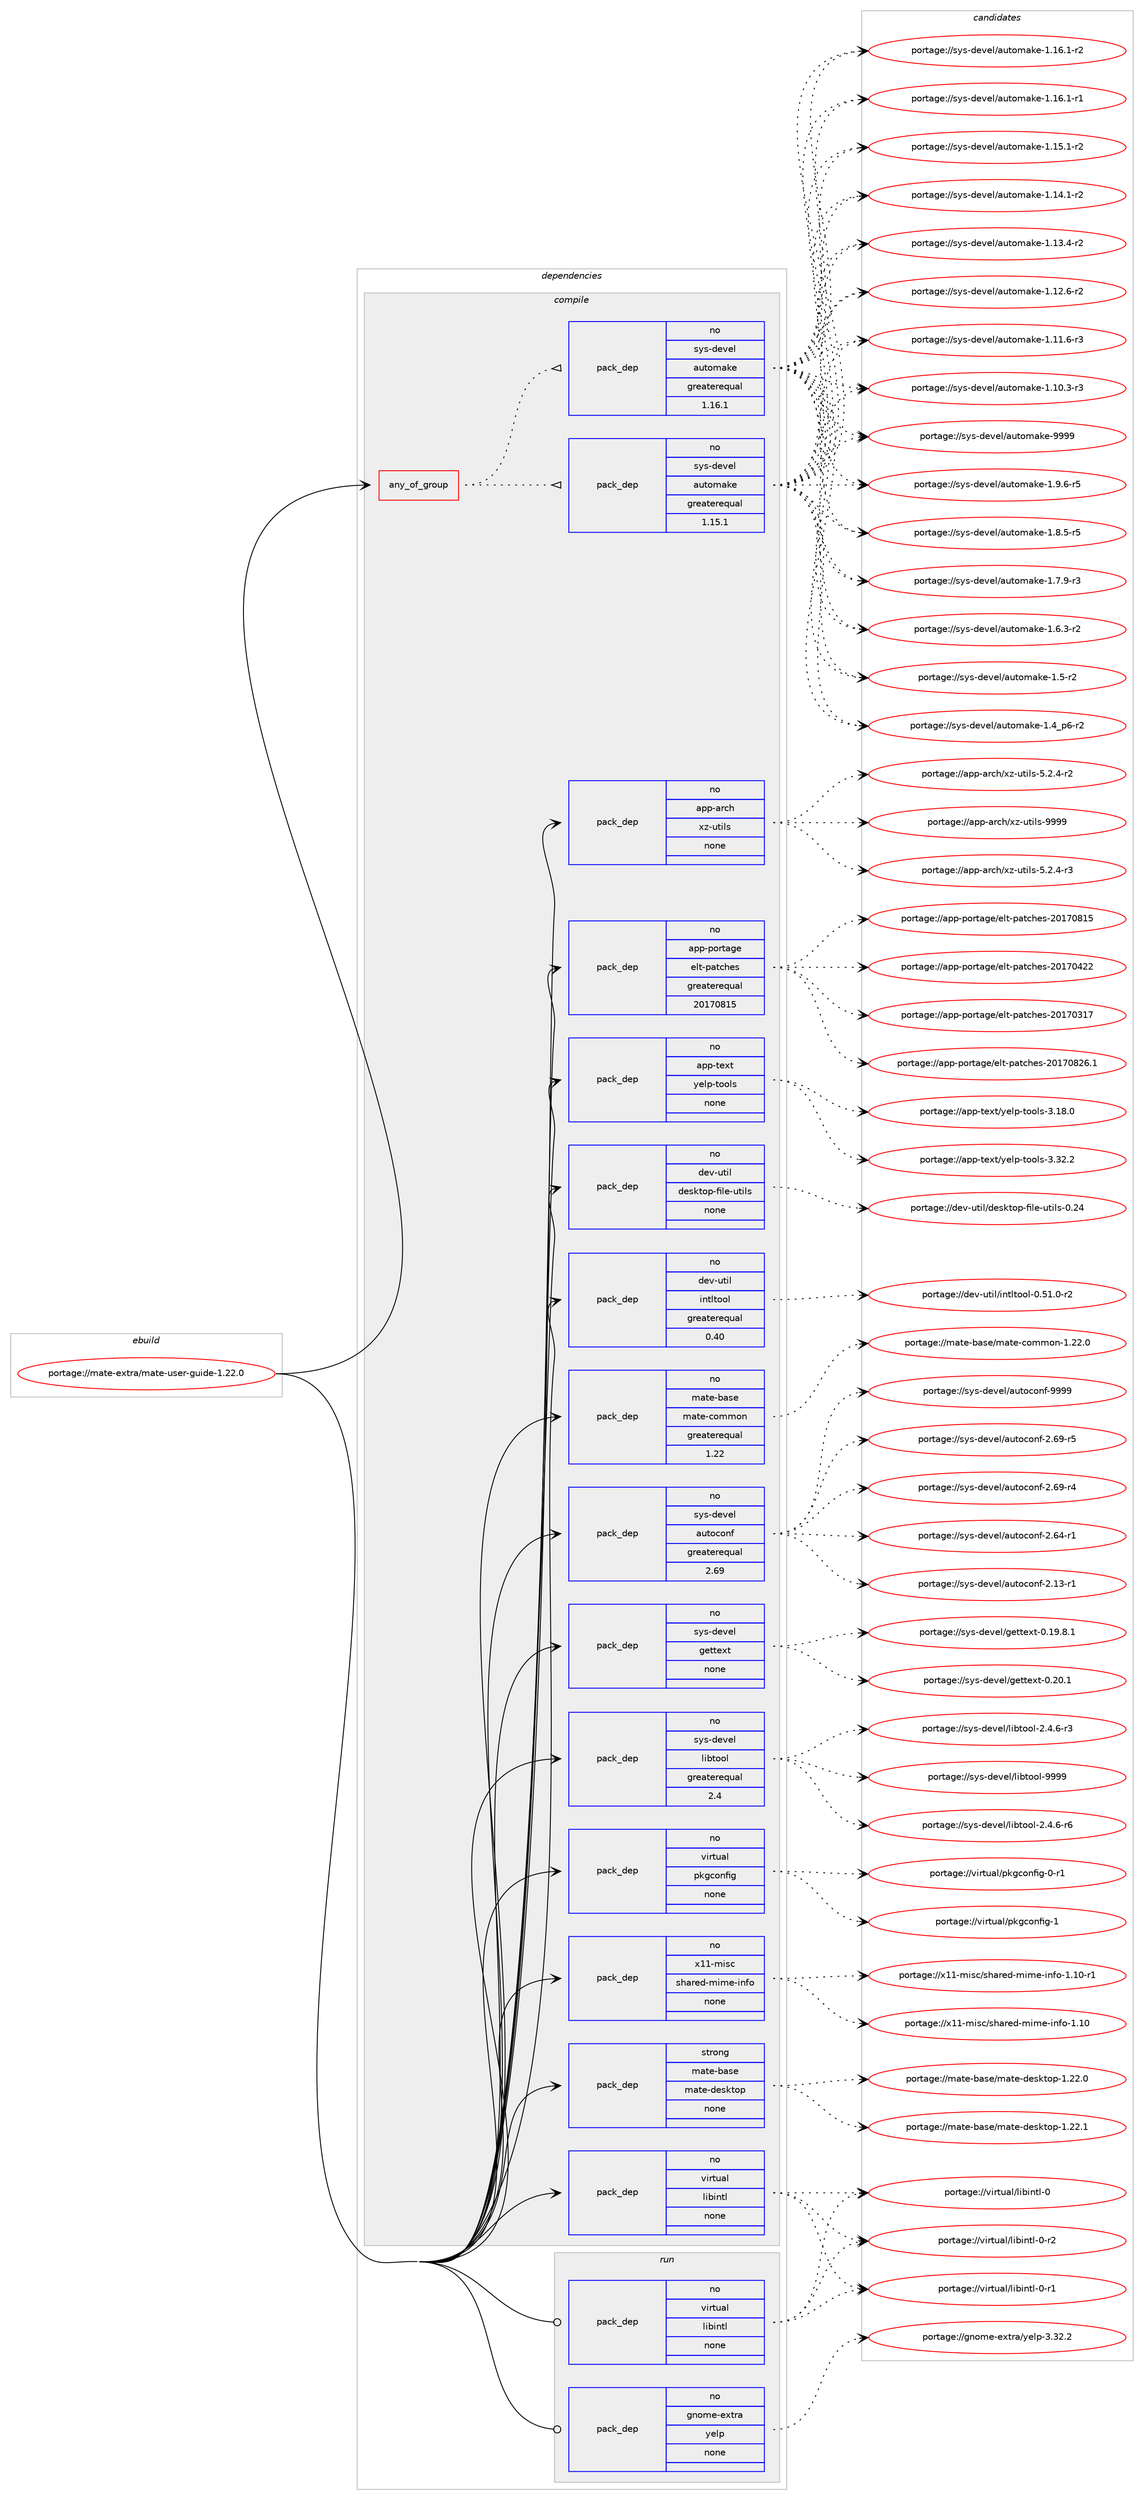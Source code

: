 digraph prolog {

# *************
# Graph options
# *************

newrank=true;
concentrate=true;
compound=true;
graph [rankdir=LR,fontname=Helvetica,fontsize=10,ranksep=1.5];#, ranksep=2.5, nodesep=0.2];
edge  [arrowhead=vee];
node  [fontname=Helvetica,fontsize=10];

# **********
# The ebuild
# **********

subgraph cluster_leftcol {
color=gray;
rank=same;
label=<<i>ebuild</i>>;
id [label="portage://mate-extra/mate-user-guide-1.22.0", color=red, width=4, href="../mate-extra/mate-user-guide-1.22.0.svg"];
}

# ****************
# The dependencies
# ****************

subgraph cluster_midcol {
color=gray;
label=<<i>dependencies</i>>;
subgraph cluster_compile {
fillcolor="#eeeeee";
style=filled;
label=<<i>compile</i>>;
subgraph any3328 {
dependency229575 [label=<<TABLE BORDER="0" CELLBORDER="1" CELLSPACING="0" CELLPADDING="4"><TR><TD CELLPADDING="10">any_of_group</TD></TR></TABLE>>, shape=none, color=red];subgraph pack173514 {
dependency229576 [label=<<TABLE BORDER="0" CELLBORDER="1" CELLSPACING="0" CELLPADDING="4" WIDTH="220"><TR><TD ROWSPAN="6" CELLPADDING="30">pack_dep</TD></TR><TR><TD WIDTH="110">no</TD></TR><TR><TD>sys-devel</TD></TR><TR><TD>automake</TD></TR><TR><TD>greaterequal</TD></TR><TR><TD>1.16.1</TD></TR></TABLE>>, shape=none, color=blue];
}
dependency229575:e -> dependency229576:w [weight=20,style="dotted",arrowhead="oinv"];
subgraph pack173515 {
dependency229577 [label=<<TABLE BORDER="0" CELLBORDER="1" CELLSPACING="0" CELLPADDING="4" WIDTH="220"><TR><TD ROWSPAN="6" CELLPADDING="30">pack_dep</TD></TR><TR><TD WIDTH="110">no</TD></TR><TR><TD>sys-devel</TD></TR><TR><TD>automake</TD></TR><TR><TD>greaterequal</TD></TR><TR><TD>1.15.1</TD></TR></TABLE>>, shape=none, color=blue];
}
dependency229575:e -> dependency229577:w [weight=20,style="dotted",arrowhead="oinv"];
}
id:e -> dependency229575:w [weight=20,style="solid",arrowhead="vee"];
subgraph pack173516 {
dependency229578 [label=<<TABLE BORDER="0" CELLBORDER="1" CELLSPACING="0" CELLPADDING="4" WIDTH="220"><TR><TD ROWSPAN="6" CELLPADDING="30">pack_dep</TD></TR><TR><TD WIDTH="110">no</TD></TR><TR><TD>app-arch</TD></TR><TR><TD>xz-utils</TD></TR><TR><TD>none</TD></TR><TR><TD></TD></TR></TABLE>>, shape=none, color=blue];
}
id:e -> dependency229578:w [weight=20,style="solid",arrowhead="vee"];
subgraph pack173517 {
dependency229579 [label=<<TABLE BORDER="0" CELLBORDER="1" CELLSPACING="0" CELLPADDING="4" WIDTH="220"><TR><TD ROWSPAN="6" CELLPADDING="30">pack_dep</TD></TR><TR><TD WIDTH="110">no</TD></TR><TR><TD>app-portage</TD></TR><TR><TD>elt-patches</TD></TR><TR><TD>greaterequal</TD></TR><TR><TD>20170815</TD></TR></TABLE>>, shape=none, color=blue];
}
id:e -> dependency229579:w [weight=20,style="solid",arrowhead="vee"];
subgraph pack173518 {
dependency229580 [label=<<TABLE BORDER="0" CELLBORDER="1" CELLSPACING="0" CELLPADDING="4" WIDTH="220"><TR><TD ROWSPAN="6" CELLPADDING="30">pack_dep</TD></TR><TR><TD WIDTH="110">no</TD></TR><TR><TD>app-text</TD></TR><TR><TD>yelp-tools</TD></TR><TR><TD>none</TD></TR><TR><TD></TD></TR></TABLE>>, shape=none, color=blue];
}
id:e -> dependency229580:w [weight=20,style="solid",arrowhead="vee"];
subgraph pack173519 {
dependency229581 [label=<<TABLE BORDER="0" CELLBORDER="1" CELLSPACING="0" CELLPADDING="4" WIDTH="220"><TR><TD ROWSPAN="6" CELLPADDING="30">pack_dep</TD></TR><TR><TD WIDTH="110">no</TD></TR><TR><TD>dev-util</TD></TR><TR><TD>desktop-file-utils</TD></TR><TR><TD>none</TD></TR><TR><TD></TD></TR></TABLE>>, shape=none, color=blue];
}
id:e -> dependency229581:w [weight=20,style="solid",arrowhead="vee"];
subgraph pack173520 {
dependency229582 [label=<<TABLE BORDER="0" CELLBORDER="1" CELLSPACING="0" CELLPADDING="4" WIDTH="220"><TR><TD ROWSPAN="6" CELLPADDING="30">pack_dep</TD></TR><TR><TD WIDTH="110">no</TD></TR><TR><TD>dev-util</TD></TR><TR><TD>intltool</TD></TR><TR><TD>greaterequal</TD></TR><TR><TD>0.40</TD></TR></TABLE>>, shape=none, color=blue];
}
id:e -> dependency229582:w [weight=20,style="solid",arrowhead="vee"];
subgraph pack173521 {
dependency229583 [label=<<TABLE BORDER="0" CELLBORDER="1" CELLSPACING="0" CELLPADDING="4" WIDTH="220"><TR><TD ROWSPAN="6" CELLPADDING="30">pack_dep</TD></TR><TR><TD WIDTH="110">no</TD></TR><TR><TD>mate-base</TD></TR><TR><TD>mate-common</TD></TR><TR><TD>greaterequal</TD></TR><TR><TD>1.22</TD></TR></TABLE>>, shape=none, color=blue];
}
id:e -> dependency229583:w [weight=20,style="solid",arrowhead="vee"];
subgraph pack173522 {
dependency229584 [label=<<TABLE BORDER="0" CELLBORDER="1" CELLSPACING="0" CELLPADDING="4" WIDTH="220"><TR><TD ROWSPAN="6" CELLPADDING="30">pack_dep</TD></TR><TR><TD WIDTH="110">no</TD></TR><TR><TD>sys-devel</TD></TR><TR><TD>autoconf</TD></TR><TR><TD>greaterequal</TD></TR><TR><TD>2.69</TD></TR></TABLE>>, shape=none, color=blue];
}
id:e -> dependency229584:w [weight=20,style="solid",arrowhead="vee"];
subgraph pack173523 {
dependency229585 [label=<<TABLE BORDER="0" CELLBORDER="1" CELLSPACING="0" CELLPADDING="4" WIDTH="220"><TR><TD ROWSPAN="6" CELLPADDING="30">pack_dep</TD></TR><TR><TD WIDTH="110">no</TD></TR><TR><TD>sys-devel</TD></TR><TR><TD>gettext</TD></TR><TR><TD>none</TD></TR><TR><TD></TD></TR></TABLE>>, shape=none, color=blue];
}
id:e -> dependency229585:w [weight=20,style="solid",arrowhead="vee"];
subgraph pack173524 {
dependency229586 [label=<<TABLE BORDER="0" CELLBORDER="1" CELLSPACING="0" CELLPADDING="4" WIDTH="220"><TR><TD ROWSPAN="6" CELLPADDING="30">pack_dep</TD></TR><TR><TD WIDTH="110">no</TD></TR><TR><TD>sys-devel</TD></TR><TR><TD>libtool</TD></TR><TR><TD>greaterequal</TD></TR><TR><TD>2.4</TD></TR></TABLE>>, shape=none, color=blue];
}
id:e -> dependency229586:w [weight=20,style="solid",arrowhead="vee"];
subgraph pack173525 {
dependency229587 [label=<<TABLE BORDER="0" CELLBORDER="1" CELLSPACING="0" CELLPADDING="4" WIDTH="220"><TR><TD ROWSPAN="6" CELLPADDING="30">pack_dep</TD></TR><TR><TD WIDTH="110">no</TD></TR><TR><TD>virtual</TD></TR><TR><TD>libintl</TD></TR><TR><TD>none</TD></TR><TR><TD></TD></TR></TABLE>>, shape=none, color=blue];
}
id:e -> dependency229587:w [weight=20,style="solid",arrowhead="vee"];
subgraph pack173526 {
dependency229588 [label=<<TABLE BORDER="0" CELLBORDER="1" CELLSPACING="0" CELLPADDING="4" WIDTH="220"><TR><TD ROWSPAN="6" CELLPADDING="30">pack_dep</TD></TR><TR><TD WIDTH="110">no</TD></TR><TR><TD>virtual</TD></TR><TR><TD>pkgconfig</TD></TR><TR><TD>none</TD></TR><TR><TD></TD></TR></TABLE>>, shape=none, color=blue];
}
id:e -> dependency229588:w [weight=20,style="solid",arrowhead="vee"];
subgraph pack173527 {
dependency229589 [label=<<TABLE BORDER="0" CELLBORDER="1" CELLSPACING="0" CELLPADDING="4" WIDTH="220"><TR><TD ROWSPAN="6" CELLPADDING="30">pack_dep</TD></TR><TR><TD WIDTH="110">no</TD></TR><TR><TD>x11-misc</TD></TR><TR><TD>shared-mime-info</TD></TR><TR><TD>none</TD></TR><TR><TD></TD></TR></TABLE>>, shape=none, color=blue];
}
id:e -> dependency229589:w [weight=20,style="solid",arrowhead="vee"];
subgraph pack173528 {
dependency229590 [label=<<TABLE BORDER="0" CELLBORDER="1" CELLSPACING="0" CELLPADDING="4" WIDTH="220"><TR><TD ROWSPAN="6" CELLPADDING="30">pack_dep</TD></TR><TR><TD WIDTH="110">strong</TD></TR><TR><TD>mate-base</TD></TR><TR><TD>mate-desktop</TD></TR><TR><TD>none</TD></TR><TR><TD></TD></TR></TABLE>>, shape=none, color=blue];
}
id:e -> dependency229590:w [weight=20,style="solid",arrowhead="vee"];
}
subgraph cluster_compileandrun {
fillcolor="#eeeeee";
style=filled;
label=<<i>compile and run</i>>;
}
subgraph cluster_run {
fillcolor="#eeeeee";
style=filled;
label=<<i>run</i>>;
subgraph pack173529 {
dependency229591 [label=<<TABLE BORDER="0" CELLBORDER="1" CELLSPACING="0" CELLPADDING="4" WIDTH="220"><TR><TD ROWSPAN="6" CELLPADDING="30">pack_dep</TD></TR><TR><TD WIDTH="110">no</TD></TR><TR><TD>gnome-extra</TD></TR><TR><TD>yelp</TD></TR><TR><TD>none</TD></TR><TR><TD></TD></TR></TABLE>>, shape=none, color=blue];
}
id:e -> dependency229591:w [weight=20,style="solid",arrowhead="odot"];
subgraph pack173530 {
dependency229592 [label=<<TABLE BORDER="0" CELLBORDER="1" CELLSPACING="0" CELLPADDING="4" WIDTH="220"><TR><TD ROWSPAN="6" CELLPADDING="30">pack_dep</TD></TR><TR><TD WIDTH="110">no</TD></TR><TR><TD>virtual</TD></TR><TR><TD>libintl</TD></TR><TR><TD>none</TD></TR><TR><TD></TD></TR></TABLE>>, shape=none, color=blue];
}
id:e -> dependency229592:w [weight=20,style="solid",arrowhead="odot"];
}
}

# **************
# The candidates
# **************

subgraph cluster_choices {
rank=same;
color=gray;
label=<<i>candidates</i>>;

subgraph choice173514 {
color=black;
nodesep=1;
choice115121115451001011181011084797117116111109971071014557575757 [label="portage://sys-devel/automake-9999", color=red, width=4,href="../sys-devel/automake-9999.svg"];
choice115121115451001011181011084797117116111109971071014549465746544511453 [label="portage://sys-devel/automake-1.9.6-r5", color=red, width=4,href="../sys-devel/automake-1.9.6-r5.svg"];
choice115121115451001011181011084797117116111109971071014549465646534511453 [label="portage://sys-devel/automake-1.8.5-r5", color=red, width=4,href="../sys-devel/automake-1.8.5-r5.svg"];
choice115121115451001011181011084797117116111109971071014549465546574511451 [label="portage://sys-devel/automake-1.7.9-r3", color=red, width=4,href="../sys-devel/automake-1.7.9-r3.svg"];
choice115121115451001011181011084797117116111109971071014549465446514511450 [label="portage://sys-devel/automake-1.6.3-r2", color=red, width=4,href="../sys-devel/automake-1.6.3-r2.svg"];
choice11512111545100101118101108479711711611110997107101454946534511450 [label="portage://sys-devel/automake-1.5-r2", color=red, width=4,href="../sys-devel/automake-1.5-r2.svg"];
choice115121115451001011181011084797117116111109971071014549465295112544511450 [label="portage://sys-devel/automake-1.4_p6-r2", color=red, width=4,href="../sys-devel/automake-1.4_p6-r2.svg"];
choice11512111545100101118101108479711711611110997107101454946495446494511450 [label="portage://sys-devel/automake-1.16.1-r2", color=red, width=4,href="../sys-devel/automake-1.16.1-r2.svg"];
choice11512111545100101118101108479711711611110997107101454946495446494511449 [label="portage://sys-devel/automake-1.16.1-r1", color=red, width=4,href="../sys-devel/automake-1.16.1-r1.svg"];
choice11512111545100101118101108479711711611110997107101454946495346494511450 [label="portage://sys-devel/automake-1.15.1-r2", color=red, width=4,href="../sys-devel/automake-1.15.1-r2.svg"];
choice11512111545100101118101108479711711611110997107101454946495246494511450 [label="portage://sys-devel/automake-1.14.1-r2", color=red, width=4,href="../sys-devel/automake-1.14.1-r2.svg"];
choice11512111545100101118101108479711711611110997107101454946495146524511450 [label="portage://sys-devel/automake-1.13.4-r2", color=red, width=4,href="../sys-devel/automake-1.13.4-r2.svg"];
choice11512111545100101118101108479711711611110997107101454946495046544511450 [label="portage://sys-devel/automake-1.12.6-r2", color=red, width=4,href="../sys-devel/automake-1.12.6-r2.svg"];
choice11512111545100101118101108479711711611110997107101454946494946544511451 [label="portage://sys-devel/automake-1.11.6-r3", color=red, width=4,href="../sys-devel/automake-1.11.6-r3.svg"];
choice11512111545100101118101108479711711611110997107101454946494846514511451 [label="portage://sys-devel/automake-1.10.3-r3", color=red, width=4,href="../sys-devel/automake-1.10.3-r3.svg"];
dependency229576:e -> choice115121115451001011181011084797117116111109971071014557575757:w [style=dotted,weight="100"];
dependency229576:e -> choice115121115451001011181011084797117116111109971071014549465746544511453:w [style=dotted,weight="100"];
dependency229576:e -> choice115121115451001011181011084797117116111109971071014549465646534511453:w [style=dotted,weight="100"];
dependency229576:e -> choice115121115451001011181011084797117116111109971071014549465546574511451:w [style=dotted,weight="100"];
dependency229576:e -> choice115121115451001011181011084797117116111109971071014549465446514511450:w [style=dotted,weight="100"];
dependency229576:e -> choice11512111545100101118101108479711711611110997107101454946534511450:w [style=dotted,weight="100"];
dependency229576:e -> choice115121115451001011181011084797117116111109971071014549465295112544511450:w [style=dotted,weight="100"];
dependency229576:e -> choice11512111545100101118101108479711711611110997107101454946495446494511450:w [style=dotted,weight="100"];
dependency229576:e -> choice11512111545100101118101108479711711611110997107101454946495446494511449:w [style=dotted,weight="100"];
dependency229576:e -> choice11512111545100101118101108479711711611110997107101454946495346494511450:w [style=dotted,weight="100"];
dependency229576:e -> choice11512111545100101118101108479711711611110997107101454946495246494511450:w [style=dotted,weight="100"];
dependency229576:e -> choice11512111545100101118101108479711711611110997107101454946495146524511450:w [style=dotted,weight="100"];
dependency229576:e -> choice11512111545100101118101108479711711611110997107101454946495046544511450:w [style=dotted,weight="100"];
dependency229576:e -> choice11512111545100101118101108479711711611110997107101454946494946544511451:w [style=dotted,weight="100"];
dependency229576:e -> choice11512111545100101118101108479711711611110997107101454946494846514511451:w [style=dotted,weight="100"];
}
subgraph choice173515 {
color=black;
nodesep=1;
choice115121115451001011181011084797117116111109971071014557575757 [label="portage://sys-devel/automake-9999", color=red, width=4,href="../sys-devel/automake-9999.svg"];
choice115121115451001011181011084797117116111109971071014549465746544511453 [label="portage://sys-devel/automake-1.9.6-r5", color=red, width=4,href="../sys-devel/automake-1.9.6-r5.svg"];
choice115121115451001011181011084797117116111109971071014549465646534511453 [label="portage://sys-devel/automake-1.8.5-r5", color=red, width=4,href="../sys-devel/automake-1.8.5-r5.svg"];
choice115121115451001011181011084797117116111109971071014549465546574511451 [label="portage://sys-devel/automake-1.7.9-r3", color=red, width=4,href="../sys-devel/automake-1.7.9-r3.svg"];
choice115121115451001011181011084797117116111109971071014549465446514511450 [label="portage://sys-devel/automake-1.6.3-r2", color=red, width=4,href="../sys-devel/automake-1.6.3-r2.svg"];
choice11512111545100101118101108479711711611110997107101454946534511450 [label="portage://sys-devel/automake-1.5-r2", color=red, width=4,href="../sys-devel/automake-1.5-r2.svg"];
choice115121115451001011181011084797117116111109971071014549465295112544511450 [label="portage://sys-devel/automake-1.4_p6-r2", color=red, width=4,href="../sys-devel/automake-1.4_p6-r2.svg"];
choice11512111545100101118101108479711711611110997107101454946495446494511450 [label="portage://sys-devel/automake-1.16.1-r2", color=red, width=4,href="../sys-devel/automake-1.16.1-r2.svg"];
choice11512111545100101118101108479711711611110997107101454946495446494511449 [label="portage://sys-devel/automake-1.16.1-r1", color=red, width=4,href="../sys-devel/automake-1.16.1-r1.svg"];
choice11512111545100101118101108479711711611110997107101454946495346494511450 [label="portage://sys-devel/automake-1.15.1-r2", color=red, width=4,href="../sys-devel/automake-1.15.1-r2.svg"];
choice11512111545100101118101108479711711611110997107101454946495246494511450 [label="portage://sys-devel/automake-1.14.1-r2", color=red, width=4,href="../sys-devel/automake-1.14.1-r2.svg"];
choice11512111545100101118101108479711711611110997107101454946495146524511450 [label="portage://sys-devel/automake-1.13.4-r2", color=red, width=4,href="../sys-devel/automake-1.13.4-r2.svg"];
choice11512111545100101118101108479711711611110997107101454946495046544511450 [label="portage://sys-devel/automake-1.12.6-r2", color=red, width=4,href="../sys-devel/automake-1.12.6-r2.svg"];
choice11512111545100101118101108479711711611110997107101454946494946544511451 [label="portage://sys-devel/automake-1.11.6-r3", color=red, width=4,href="../sys-devel/automake-1.11.6-r3.svg"];
choice11512111545100101118101108479711711611110997107101454946494846514511451 [label="portage://sys-devel/automake-1.10.3-r3", color=red, width=4,href="../sys-devel/automake-1.10.3-r3.svg"];
dependency229577:e -> choice115121115451001011181011084797117116111109971071014557575757:w [style=dotted,weight="100"];
dependency229577:e -> choice115121115451001011181011084797117116111109971071014549465746544511453:w [style=dotted,weight="100"];
dependency229577:e -> choice115121115451001011181011084797117116111109971071014549465646534511453:w [style=dotted,weight="100"];
dependency229577:e -> choice115121115451001011181011084797117116111109971071014549465546574511451:w [style=dotted,weight="100"];
dependency229577:e -> choice115121115451001011181011084797117116111109971071014549465446514511450:w [style=dotted,weight="100"];
dependency229577:e -> choice11512111545100101118101108479711711611110997107101454946534511450:w [style=dotted,weight="100"];
dependency229577:e -> choice115121115451001011181011084797117116111109971071014549465295112544511450:w [style=dotted,weight="100"];
dependency229577:e -> choice11512111545100101118101108479711711611110997107101454946495446494511450:w [style=dotted,weight="100"];
dependency229577:e -> choice11512111545100101118101108479711711611110997107101454946495446494511449:w [style=dotted,weight="100"];
dependency229577:e -> choice11512111545100101118101108479711711611110997107101454946495346494511450:w [style=dotted,weight="100"];
dependency229577:e -> choice11512111545100101118101108479711711611110997107101454946495246494511450:w [style=dotted,weight="100"];
dependency229577:e -> choice11512111545100101118101108479711711611110997107101454946495146524511450:w [style=dotted,weight="100"];
dependency229577:e -> choice11512111545100101118101108479711711611110997107101454946495046544511450:w [style=dotted,weight="100"];
dependency229577:e -> choice11512111545100101118101108479711711611110997107101454946494946544511451:w [style=dotted,weight="100"];
dependency229577:e -> choice11512111545100101118101108479711711611110997107101454946494846514511451:w [style=dotted,weight="100"];
}
subgraph choice173516 {
color=black;
nodesep=1;
choice9711211245971149910447120122451171161051081154557575757 [label="portage://app-arch/xz-utils-9999", color=red, width=4,href="../app-arch/xz-utils-9999.svg"];
choice9711211245971149910447120122451171161051081154553465046524511451 [label="portage://app-arch/xz-utils-5.2.4-r3", color=red, width=4,href="../app-arch/xz-utils-5.2.4-r3.svg"];
choice9711211245971149910447120122451171161051081154553465046524511450 [label="portage://app-arch/xz-utils-5.2.4-r2", color=red, width=4,href="../app-arch/xz-utils-5.2.4-r2.svg"];
dependency229578:e -> choice9711211245971149910447120122451171161051081154557575757:w [style=dotted,weight="100"];
dependency229578:e -> choice9711211245971149910447120122451171161051081154553465046524511451:w [style=dotted,weight="100"];
dependency229578:e -> choice9711211245971149910447120122451171161051081154553465046524511450:w [style=dotted,weight="100"];
}
subgraph choice173517 {
color=black;
nodesep=1;
choice971121124511211111411697103101471011081164511297116991041011154550484955485650544649 [label="portage://app-portage/elt-patches-20170826.1", color=red, width=4,href="../app-portage/elt-patches-20170826.1.svg"];
choice97112112451121111141169710310147101108116451129711699104101115455048495548564953 [label="portage://app-portage/elt-patches-20170815", color=red, width=4,href="../app-portage/elt-patches-20170815.svg"];
choice97112112451121111141169710310147101108116451129711699104101115455048495548525050 [label="portage://app-portage/elt-patches-20170422", color=red, width=4,href="../app-portage/elt-patches-20170422.svg"];
choice97112112451121111141169710310147101108116451129711699104101115455048495548514955 [label="portage://app-portage/elt-patches-20170317", color=red, width=4,href="../app-portage/elt-patches-20170317.svg"];
dependency229579:e -> choice971121124511211111411697103101471011081164511297116991041011154550484955485650544649:w [style=dotted,weight="100"];
dependency229579:e -> choice97112112451121111141169710310147101108116451129711699104101115455048495548564953:w [style=dotted,weight="100"];
dependency229579:e -> choice97112112451121111141169710310147101108116451129711699104101115455048495548525050:w [style=dotted,weight="100"];
dependency229579:e -> choice97112112451121111141169710310147101108116451129711699104101115455048495548514955:w [style=dotted,weight="100"];
}
subgraph choice173518 {
color=black;
nodesep=1;
choice9711211245116101120116471211011081124511611111110811545514651504650 [label="portage://app-text/yelp-tools-3.32.2", color=red, width=4,href="../app-text/yelp-tools-3.32.2.svg"];
choice9711211245116101120116471211011081124511611111110811545514649564648 [label="portage://app-text/yelp-tools-3.18.0", color=red, width=4,href="../app-text/yelp-tools-3.18.0.svg"];
dependency229580:e -> choice9711211245116101120116471211011081124511611111110811545514651504650:w [style=dotted,weight="100"];
dependency229580:e -> choice9711211245116101120116471211011081124511611111110811545514649564648:w [style=dotted,weight="100"];
}
subgraph choice173519 {
color=black;
nodesep=1;
choice100101118451171161051084710010111510711611111245102105108101451171161051081154548465052 [label="portage://dev-util/desktop-file-utils-0.24", color=red, width=4,href="../dev-util/desktop-file-utils-0.24.svg"];
dependency229581:e -> choice100101118451171161051084710010111510711611111245102105108101451171161051081154548465052:w [style=dotted,weight="100"];
}
subgraph choice173520 {
color=black;
nodesep=1;
choice1001011184511711610510847105110116108116111111108454846534946484511450 [label="portage://dev-util/intltool-0.51.0-r2", color=red, width=4,href="../dev-util/intltool-0.51.0-r2.svg"];
dependency229582:e -> choice1001011184511711610510847105110116108116111111108454846534946484511450:w [style=dotted,weight="100"];
}
subgraph choice173521 {
color=black;
nodesep=1;
choice109971161014598971151014710997116101459911110910911111045494650504648 [label="portage://mate-base/mate-common-1.22.0", color=red, width=4,href="../mate-base/mate-common-1.22.0.svg"];
dependency229583:e -> choice109971161014598971151014710997116101459911110910911111045494650504648:w [style=dotted,weight="100"];
}
subgraph choice173522 {
color=black;
nodesep=1;
choice115121115451001011181011084797117116111991111101024557575757 [label="portage://sys-devel/autoconf-9999", color=red, width=4,href="../sys-devel/autoconf-9999.svg"];
choice1151211154510010111810110847971171161119911111010245504654574511453 [label="portage://sys-devel/autoconf-2.69-r5", color=red, width=4,href="../sys-devel/autoconf-2.69-r5.svg"];
choice1151211154510010111810110847971171161119911111010245504654574511452 [label="portage://sys-devel/autoconf-2.69-r4", color=red, width=4,href="../sys-devel/autoconf-2.69-r4.svg"];
choice1151211154510010111810110847971171161119911111010245504654524511449 [label="portage://sys-devel/autoconf-2.64-r1", color=red, width=4,href="../sys-devel/autoconf-2.64-r1.svg"];
choice1151211154510010111810110847971171161119911111010245504649514511449 [label="portage://sys-devel/autoconf-2.13-r1", color=red, width=4,href="../sys-devel/autoconf-2.13-r1.svg"];
dependency229584:e -> choice115121115451001011181011084797117116111991111101024557575757:w [style=dotted,weight="100"];
dependency229584:e -> choice1151211154510010111810110847971171161119911111010245504654574511453:w [style=dotted,weight="100"];
dependency229584:e -> choice1151211154510010111810110847971171161119911111010245504654574511452:w [style=dotted,weight="100"];
dependency229584:e -> choice1151211154510010111810110847971171161119911111010245504654524511449:w [style=dotted,weight="100"];
dependency229584:e -> choice1151211154510010111810110847971171161119911111010245504649514511449:w [style=dotted,weight="100"];
}
subgraph choice173523 {
color=black;
nodesep=1;
choice115121115451001011181011084710310111611610112011645484650484649 [label="portage://sys-devel/gettext-0.20.1", color=red, width=4,href="../sys-devel/gettext-0.20.1.svg"];
choice1151211154510010111810110847103101116116101120116454846495746564649 [label="portage://sys-devel/gettext-0.19.8.1", color=red, width=4,href="../sys-devel/gettext-0.19.8.1.svg"];
dependency229585:e -> choice115121115451001011181011084710310111611610112011645484650484649:w [style=dotted,weight="100"];
dependency229585:e -> choice1151211154510010111810110847103101116116101120116454846495746564649:w [style=dotted,weight="100"];
}
subgraph choice173524 {
color=black;
nodesep=1;
choice1151211154510010111810110847108105981161111111084557575757 [label="portage://sys-devel/libtool-9999", color=red, width=4,href="../sys-devel/libtool-9999.svg"];
choice1151211154510010111810110847108105981161111111084550465246544511454 [label="portage://sys-devel/libtool-2.4.6-r6", color=red, width=4,href="../sys-devel/libtool-2.4.6-r6.svg"];
choice1151211154510010111810110847108105981161111111084550465246544511451 [label="portage://sys-devel/libtool-2.4.6-r3", color=red, width=4,href="../sys-devel/libtool-2.4.6-r3.svg"];
dependency229586:e -> choice1151211154510010111810110847108105981161111111084557575757:w [style=dotted,weight="100"];
dependency229586:e -> choice1151211154510010111810110847108105981161111111084550465246544511454:w [style=dotted,weight="100"];
dependency229586:e -> choice1151211154510010111810110847108105981161111111084550465246544511451:w [style=dotted,weight="100"];
}
subgraph choice173525 {
color=black;
nodesep=1;
choice11810511411611797108471081059810511011610845484511450 [label="portage://virtual/libintl-0-r2", color=red, width=4,href="../virtual/libintl-0-r2.svg"];
choice11810511411611797108471081059810511011610845484511449 [label="portage://virtual/libintl-0-r1", color=red, width=4,href="../virtual/libintl-0-r1.svg"];
choice1181051141161179710847108105981051101161084548 [label="portage://virtual/libintl-0", color=red, width=4,href="../virtual/libintl-0.svg"];
dependency229587:e -> choice11810511411611797108471081059810511011610845484511450:w [style=dotted,weight="100"];
dependency229587:e -> choice11810511411611797108471081059810511011610845484511449:w [style=dotted,weight="100"];
dependency229587:e -> choice1181051141161179710847108105981051101161084548:w [style=dotted,weight="100"];
}
subgraph choice173526 {
color=black;
nodesep=1;
choice1181051141161179710847112107103991111101021051034549 [label="portage://virtual/pkgconfig-1", color=red, width=4,href="../virtual/pkgconfig-1.svg"];
choice11810511411611797108471121071039911111010210510345484511449 [label="portage://virtual/pkgconfig-0-r1", color=red, width=4,href="../virtual/pkgconfig-0-r1.svg"];
dependency229588:e -> choice1181051141161179710847112107103991111101021051034549:w [style=dotted,weight="100"];
dependency229588:e -> choice11810511411611797108471121071039911111010210510345484511449:w [style=dotted,weight="100"];
}
subgraph choice173527 {
color=black;
nodesep=1;
choice120494945109105115994711510497114101100451091051091014510511010211145494649484511449 [label="portage://x11-misc/shared-mime-info-1.10-r1", color=red, width=4,href="../x11-misc/shared-mime-info-1.10-r1.svg"];
choice12049494510910511599471151049711410110045109105109101451051101021114549464948 [label="portage://x11-misc/shared-mime-info-1.10", color=red, width=4,href="../x11-misc/shared-mime-info-1.10.svg"];
dependency229589:e -> choice120494945109105115994711510497114101100451091051091014510511010211145494649484511449:w [style=dotted,weight="100"];
dependency229589:e -> choice12049494510910511599471151049711410110045109105109101451051101021114549464948:w [style=dotted,weight="100"];
}
subgraph choice173528 {
color=black;
nodesep=1;
choice1099711610145989711510147109971161014510010111510711611111245494650504649 [label="portage://mate-base/mate-desktop-1.22.1", color=red, width=4,href="../mate-base/mate-desktop-1.22.1.svg"];
choice1099711610145989711510147109971161014510010111510711611111245494650504648 [label="portage://mate-base/mate-desktop-1.22.0", color=red, width=4,href="../mate-base/mate-desktop-1.22.0.svg"];
dependency229590:e -> choice1099711610145989711510147109971161014510010111510711611111245494650504649:w [style=dotted,weight="100"];
dependency229590:e -> choice1099711610145989711510147109971161014510010111510711611111245494650504648:w [style=dotted,weight="100"];
}
subgraph choice173529 {
color=black;
nodesep=1;
choice10311011110910145101120116114974712110110811245514651504650 [label="portage://gnome-extra/yelp-3.32.2", color=red, width=4,href="../gnome-extra/yelp-3.32.2.svg"];
dependency229591:e -> choice10311011110910145101120116114974712110110811245514651504650:w [style=dotted,weight="100"];
}
subgraph choice173530 {
color=black;
nodesep=1;
choice11810511411611797108471081059810511011610845484511450 [label="portage://virtual/libintl-0-r2", color=red, width=4,href="../virtual/libintl-0-r2.svg"];
choice11810511411611797108471081059810511011610845484511449 [label="portage://virtual/libintl-0-r1", color=red, width=4,href="../virtual/libintl-0-r1.svg"];
choice1181051141161179710847108105981051101161084548 [label="portage://virtual/libintl-0", color=red, width=4,href="../virtual/libintl-0.svg"];
dependency229592:e -> choice11810511411611797108471081059810511011610845484511450:w [style=dotted,weight="100"];
dependency229592:e -> choice11810511411611797108471081059810511011610845484511449:w [style=dotted,weight="100"];
dependency229592:e -> choice1181051141161179710847108105981051101161084548:w [style=dotted,weight="100"];
}
}

}
